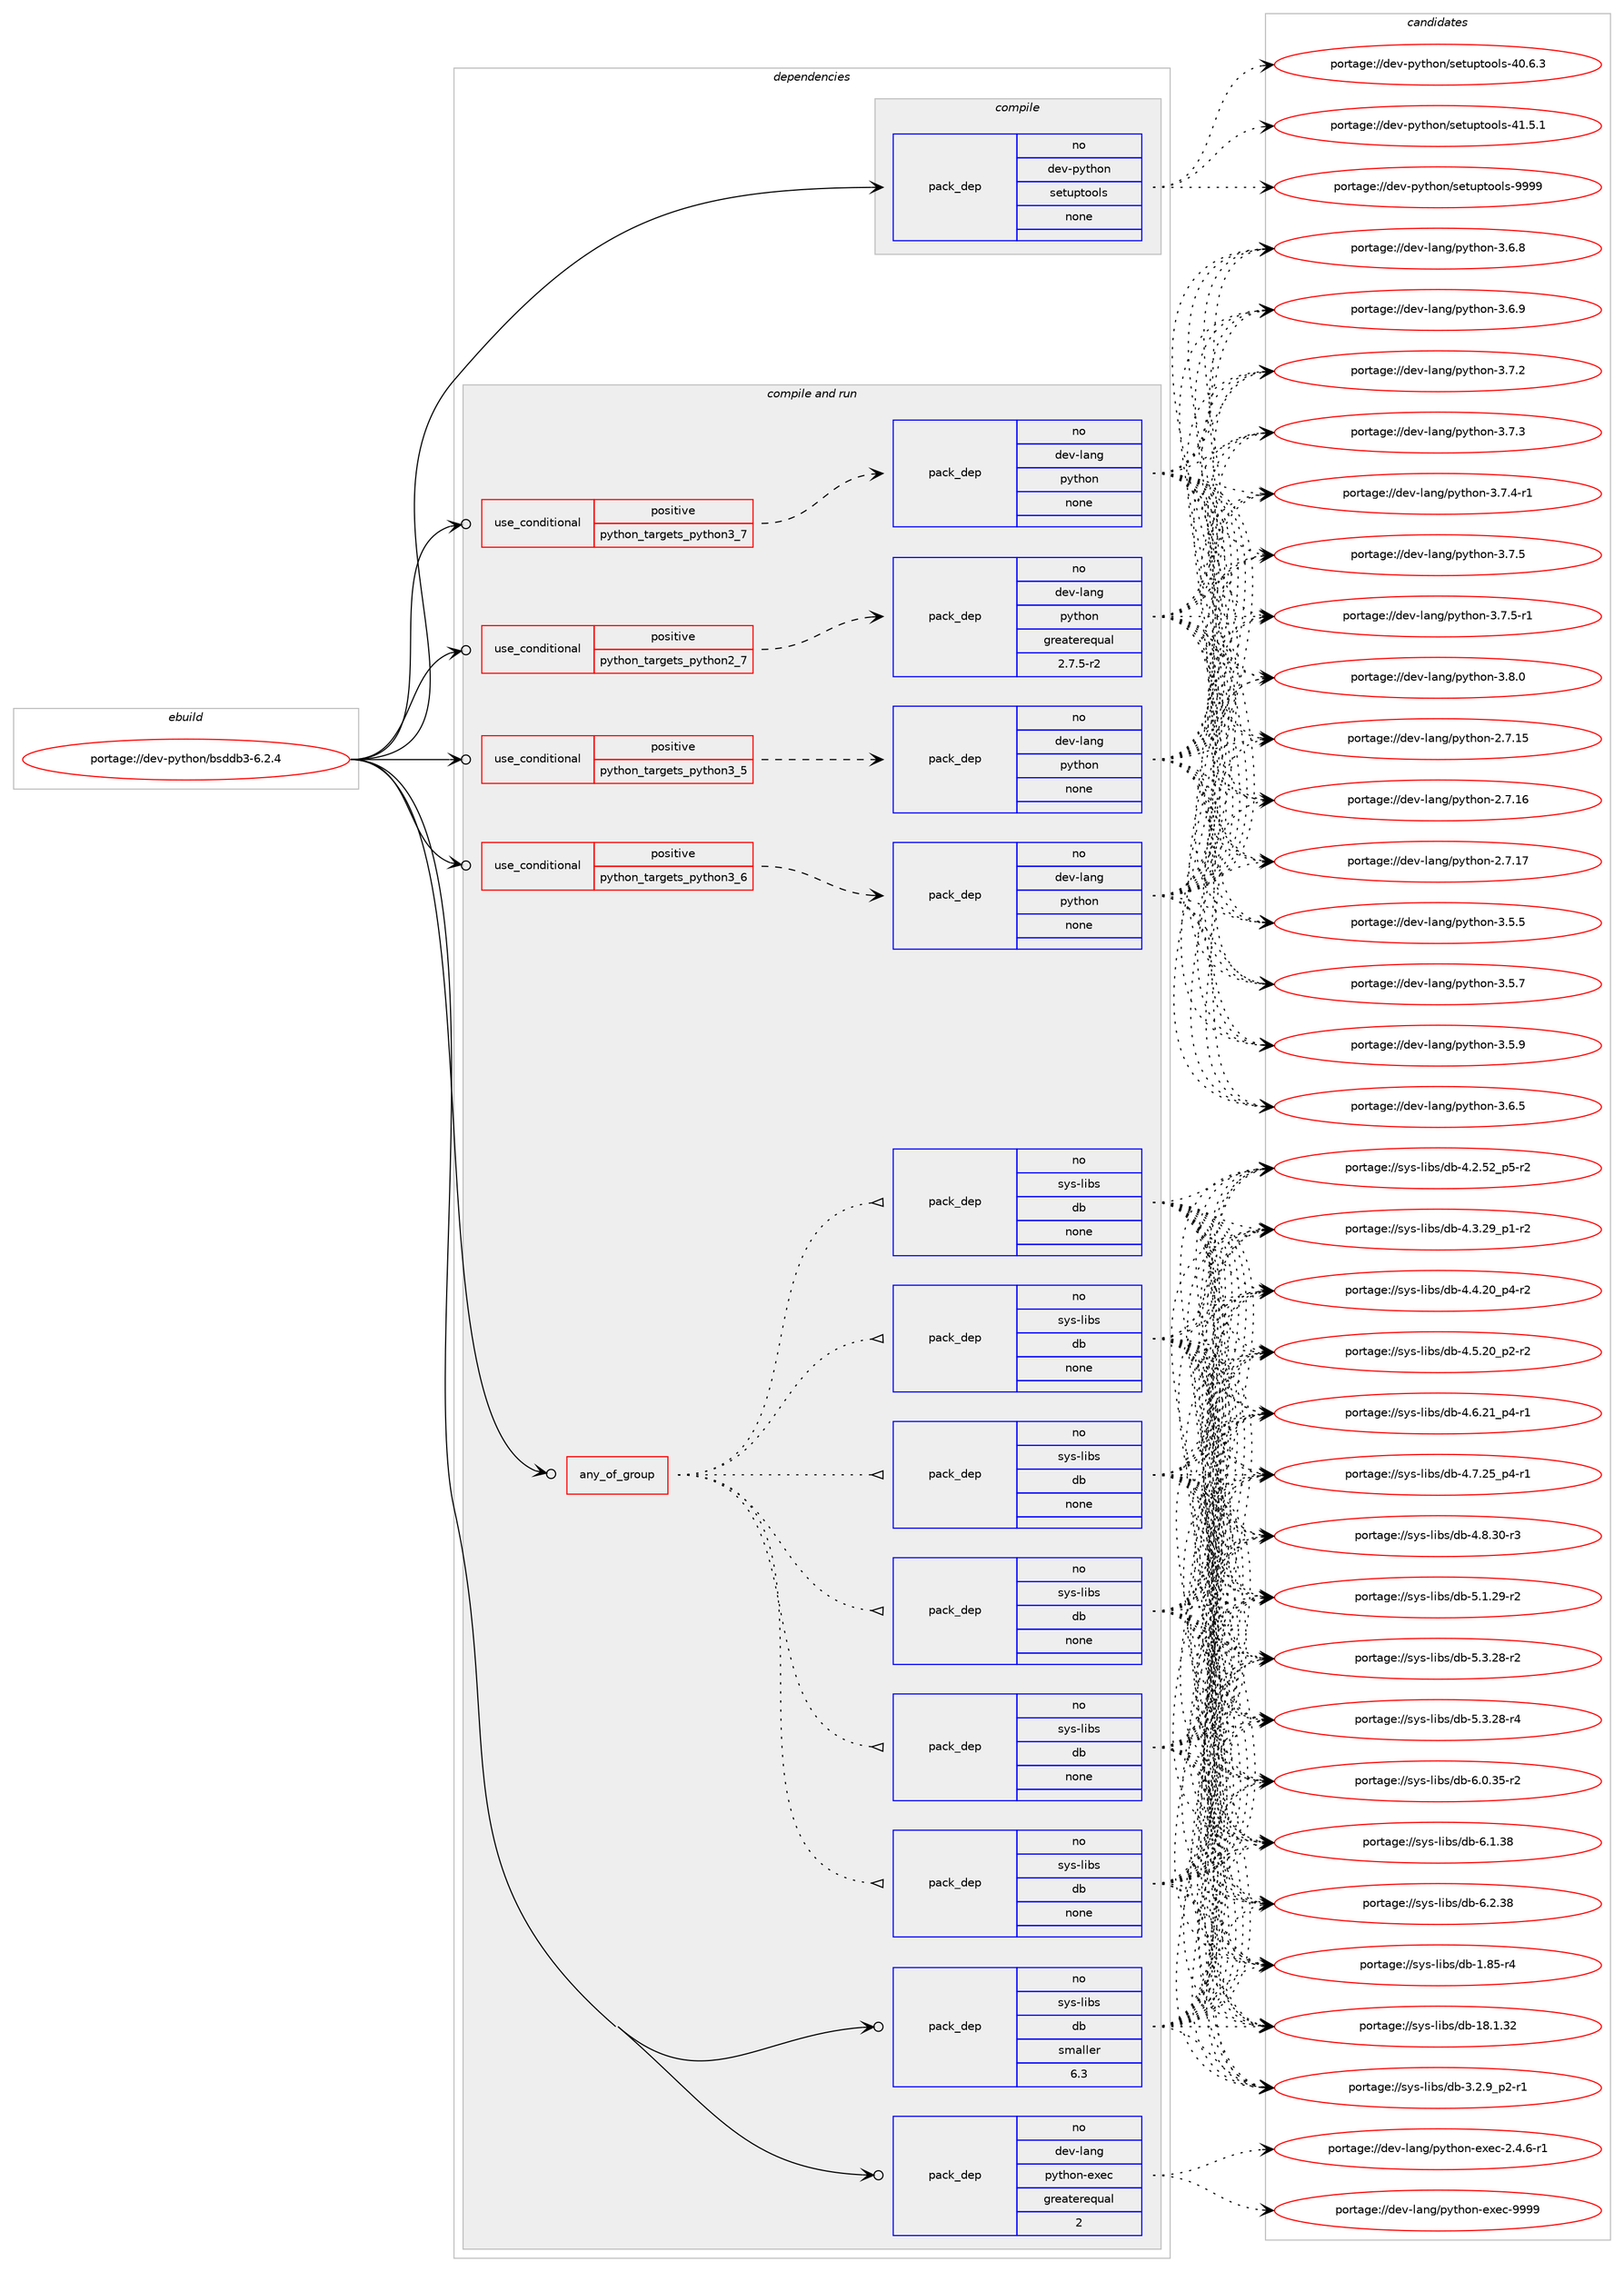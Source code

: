 digraph prolog {

# *************
# Graph options
# *************

newrank=true;
concentrate=true;
compound=true;
graph [rankdir=LR,fontname=Helvetica,fontsize=10,ranksep=1.5];#, ranksep=2.5, nodesep=0.2];
edge  [arrowhead=vee];
node  [fontname=Helvetica,fontsize=10];

# **********
# The ebuild
# **********

subgraph cluster_leftcol {
color=gray;
rank=same;
label=<<i>ebuild</i>>;
id [label="portage://dev-python/bsddb3-6.2.4", color=red, width=4, href="../dev-python/bsddb3-6.2.4.svg"];
}

# ****************
# The dependencies
# ****************

subgraph cluster_midcol {
color=gray;
label=<<i>dependencies</i>>;
subgraph cluster_compile {
fillcolor="#eeeeee";
style=filled;
label=<<i>compile</i>>;
subgraph pack103036 {
dependency132836 [label=<<TABLE BORDER="0" CELLBORDER="1" CELLSPACING="0" CELLPADDING="4" WIDTH="220"><TR><TD ROWSPAN="6" CELLPADDING="30">pack_dep</TD></TR><TR><TD WIDTH="110">no</TD></TR><TR><TD>dev-python</TD></TR><TR><TD>setuptools</TD></TR><TR><TD>none</TD></TR><TR><TD></TD></TR></TABLE>>, shape=none, color=blue];
}
id:e -> dependency132836:w [weight=20,style="solid",arrowhead="vee"];
}
subgraph cluster_compileandrun {
fillcolor="#eeeeee";
style=filled;
label=<<i>compile and run</i>>;
subgraph any3242 {
dependency132837 [label=<<TABLE BORDER="0" CELLBORDER="1" CELLSPACING="0" CELLPADDING="4"><TR><TD CELLPADDING="10">any_of_group</TD></TR></TABLE>>, shape=none, color=red];subgraph pack103037 {
dependency132838 [label=<<TABLE BORDER="0" CELLBORDER="1" CELLSPACING="0" CELLPADDING="4" WIDTH="220"><TR><TD ROWSPAN="6" CELLPADDING="30">pack_dep</TD></TR><TR><TD WIDTH="110">no</TD></TR><TR><TD>sys-libs</TD></TR><TR><TD>db</TD></TR><TR><TD>none</TD></TR><TR><TD></TD></TR></TABLE>>, shape=none, color=blue];
}
dependency132837:e -> dependency132838:w [weight=20,style="dotted",arrowhead="oinv"];
subgraph pack103038 {
dependency132839 [label=<<TABLE BORDER="0" CELLBORDER="1" CELLSPACING="0" CELLPADDING="4" WIDTH="220"><TR><TD ROWSPAN="6" CELLPADDING="30">pack_dep</TD></TR><TR><TD WIDTH="110">no</TD></TR><TR><TD>sys-libs</TD></TR><TR><TD>db</TD></TR><TR><TD>none</TD></TR><TR><TD></TD></TR></TABLE>>, shape=none, color=blue];
}
dependency132837:e -> dependency132839:w [weight=20,style="dotted",arrowhead="oinv"];
subgraph pack103039 {
dependency132840 [label=<<TABLE BORDER="0" CELLBORDER="1" CELLSPACING="0" CELLPADDING="4" WIDTH="220"><TR><TD ROWSPAN="6" CELLPADDING="30">pack_dep</TD></TR><TR><TD WIDTH="110">no</TD></TR><TR><TD>sys-libs</TD></TR><TR><TD>db</TD></TR><TR><TD>none</TD></TR><TR><TD></TD></TR></TABLE>>, shape=none, color=blue];
}
dependency132837:e -> dependency132840:w [weight=20,style="dotted",arrowhead="oinv"];
subgraph pack103040 {
dependency132841 [label=<<TABLE BORDER="0" CELLBORDER="1" CELLSPACING="0" CELLPADDING="4" WIDTH="220"><TR><TD ROWSPAN="6" CELLPADDING="30">pack_dep</TD></TR><TR><TD WIDTH="110">no</TD></TR><TR><TD>sys-libs</TD></TR><TR><TD>db</TD></TR><TR><TD>none</TD></TR><TR><TD></TD></TR></TABLE>>, shape=none, color=blue];
}
dependency132837:e -> dependency132841:w [weight=20,style="dotted",arrowhead="oinv"];
subgraph pack103041 {
dependency132842 [label=<<TABLE BORDER="0" CELLBORDER="1" CELLSPACING="0" CELLPADDING="4" WIDTH="220"><TR><TD ROWSPAN="6" CELLPADDING="30">pack_dep</TD></TR><TR><TD WIDTH="110">no</TD></TR><TR><TD>sys-libs</TD></TR><TR><TD>db</TD></TR><TR><TD>none</TD></TR><TR><TD></TD></TR></TABLE>>, shape=none, color=blue];
}
dependency132837:e -> dependency132842:w [weight=20,style="dotted",arrowhead="oinv"];
subgraph pack103042 {
dependency132843 [label=<<TABLE BORDER="0" CELLBORDER="1" CELLSPACING="0" CELLPADDING="4" WIDTH="220"><TR><TD ROWSPAN="6" CELLPADDING="30">pack_dep</TD></TR><TR><TD WIDTH="110">no</TD></TR><TR><TD>sys-libs</TD></TR><TR><TD>db</TD></TR><TR><TD>none</TD></TR><TR><TD></TD></TR></TABLE>>, shape=none, color=blue];
}
dependency132837:e -> dependency132843:w [weight=20,style="dotted",arrowhead="oinv"];
}
id:e -> dependency132837:w [weight=20,style="solid",arrowhead="odotvee"];
subgraph cond26493 {
dependency132844 [label=<<TABLE BORDER="0" CELLBORDER="1" CELLSPACING="0" CELLPADDING="4"><TR><TD ROWSPAN="3" CELLPADDING="10">use_conditional</TD></TR><TR><TD>positive</TD></TR><TR><TD>python_targets_python2_7</TD></TR></TABLE>>, shape=none, color=red];
subgraph pack103043 {
dependency132845 [label=<<TABLE BORDER="0" CELLBORDER="1" CELLSPACING="0" CELLPADDING="4" WIDTH="220"><TR><TD ROWSPAN="6" CELLPADDING="30">pack_dep</TD></TR><TR><TD WIDTH="110">no</TD></TR><TR><TD>dev-lang</TD></TR><TR><TD>python</TD></TR><TR><TD>greaterequal</TD></TR><TR><TD>2.7.5-r2</TD></TR></TABLE>>, shape=none, color=blue];
}
dependency132844:e -> dependency132845:w [weight=20,style="dashed",arrowhead="vee"];
}
id:e -> dependency132844:w [weight=20,style="solid",arrowhead="odotvee"];
subgraph cond26494 {
dependency132846 [label=<<TABLE BORDER="0" CELLBORDER="1" CELLSPACING="0" CELLPADDING="4"><TR><TD ROWSPAN="3" CELLPADDING="10">use_conditional</TD></TR><TR><TD>positive</TD></TR><TR><TD>python_targets_python3_5</TD></TR></TABLE>>, shape=none, color=red];
subgraph pack103044 {
dependency132847 [label=<<TABLE BORDER="0" CELLBORDER="1" CELLSPACING="0" CELLPADDING="4" WIDTH="220"><TR><TD ROWSPAN="6" CELLPADDING="30">pack_dep</TD></TR><TR><TD WIDTH="110">no</TD></TR><TR><TD>dev-lang</TD></TR><TR><TD>python</TD></TR><TR><TD>none</TD></TR><TR><TD></TD></TR></TABLE>>, shape=none, color=blue];
}
dependency132846:e -> dependency132847:w [weight=20,style="dashed",arrowhead="vee"];
}
id:e -> dependency132846:w [weight=20,style="solid",arrowhead="odotvee"];
subgraph cond26495 {
dependency132848 [label=<<TABLE BORDER="0" CELLBORDER="1" CELLSPACING="0" CELLPADDING="4"><TR><TD ROWSPAN="3" CELLPADDING="10">use_conditional</TD></TR><TR><TD>positive</TD></TR><TR><TD>python_targets_python3_6</TD></TR></TABLE>>, shape=none, color=red];
subgraph pack103045 {
dependency132849 [label=<<TABLE BORDER="0" CELLBORDER="1" CELLSPACING="0" CELLPADDING="4" WIDTH="220"><TR><TD ROWSPAN="6" CELLPADDING="30">pack_dep</TD></TR><TR><TD WIDTH="110">no</TD></TR><TR><TD>dev-lang</TD></TR><TR><TD>python</TD></TR><TR><TD>none</TD></TR><TR><TD></TD></TR></TABLE>>, shape=none, color=blue];
}
dependency132848:e -> dependency132849:w [weight=20,style="dashed",arrowhead="vee"];
}
id:e -> dependency132848:w [weight=20,style="solid",arrowhead="odotvee"];
subgraph cond26496 {
dependency132850 [label=<<TABLE BORDER="0" CELLBORDER="1" CELLSPACING="0" CELLPADDING="4"><TR><TD ROWSPAN="3" CELLPADDING="10">use_conditional</TD></TR><TR><TD>positive</TD></TR><TR><TD>python_targets_python3_7</TD></TR></TABLE>>, shape=none, color=red];
subgraph pack103046 {
dependency132851 [label=<<TABLE BORDER="0" CELLBORDER="1" CELLSPACING="0" CELLPADDING="4" WIDTH="220"><TR><TD ROWSPAN="6" CELLPADDING="30">pack_dep</TD></TR><TR><TD WIDTH="110">no</TD></TR><TR><TD>dev-lang</TD></TR><TR><TD>python</TD></TR><TR><TD>none</TD></TR><TR><TD></TD></TR></TABLE>>, shape=none, color=blue];
}
dependency132850:e -> dependency132851:w [weight=20,style="dashed",arrowhead="vee"];
}
id:e -> dependency132850:w [weight=20,style="solid",arrowhead="odotvee"];
subgraph pack103047 {
dependency132852 [label=<<TABLE BORDER="0" CELLBORDER="1" CELLSPACING="0" CELLPADDING="4" WIDTH="220"><TR><TD ROWSPAN="6" CELLPADDING="30">pack_dep</TD></TR><TR><TD WIDTH="110">no</TD></TR><TR><TD>dev-lang</TD></TR><TR><TD>python-exec</TD></TR><TR><TD>greaterequal</TD></TR><TR><TD>2</TD></TR></TABLE>>, shape=none, color=blue];
}
id:e -> dependency132852:w [weight=20,style="solid",arrowhead="odotvee"];
subgraph pack103048 {
dependency132853 [label=<<TABLE BORDER="0" CELLBORDER="1" CELLSPACING="0" CELLPADDING="4" WIDTH="220"><TR><TD ROWSPAN="6" CELLPADDING="30">pack_dep</TD></TR><TR><TD WIDTH="110">no</TD></TR><TR><TD>sys-libs</TD></TR><TR><TD>db</TD></TR><TR><TD>smaller</TD></TR><TR><TD>6.3</TD></TR></TABLE>>, shape=none, color=blue];
}
id:e -> dependency132853:w [weight=20,style="solid",arrowhead="odotvee"];
}
subgraph cluster_run {
fillcolor="#eeeeee";
style=filled;
label=<<i>run</i>>;
}
}

# **************
# The candidates
# **************

subgraph cluster_choices {
rank=same;
color=gray;
label=<<i>candidates</i>>;

subgraph choice103036 {
color=black;
nodesep=1;
choiceportage100101118451121211161041111104711510111611711211611111110811545524846544651 [label="portage://dev-python/setuptools-40.6.3", color=red, width=4,href="../dev-python/setuptools-40.6.3.svg"];
choiceportage100101118451121211161041111104711510111611711211611111110811545524946534649 [label="portage://dev-python/setuptools-41.5.1", color=red, width=4,href="../dev-python/setuptools-41.5.1.svg"];
choiceportage10010111845112121116104111110471151011161171121161111111081154557575757 [label="portage://dev-python/setuptools-9999", color=red, width=4,href="../dev-python/setuptools-9999.svg"];
dependency132836:e -> choiceportage100101118451121211161041111104711510111611711211611111110811545524846544651:w [style=dotted,weight="100"];
dependency132836:e -> choiceportage100101118451121211161041111104711510111611711211611111110811545524946534649:w [style=dotted,weight="100"];
dependency132836:e -> choiceportage10010111845112121116104111110471151011161171121161111111081154557575757:w [style=dotted,weight="100"];
}
subgraph choice103037 {
color=black;
nodesep=1;
choiceportage1151211154510810598115471009845494656534511452 [label="portage://sys-libs/db-1.85-r4", color=red, width=4,href="../sys-libs/db-1.85-r4.svg"];
choiceportage115121115451081059811547100984549564649465150 [label="portage://sys-libs/db-18.1.32", color=red, width=4,href="../sys-libs/db-18.1.32.svg"];
choiceportage1151211154510810598115471009845514650465795112504511449 [label="portage://sys-libs/db-3.2.9_p2-r1", color=red, width=4,href="../sys-libs/db-3.2.9_p2-r1.svg"];
choiceportage115121115451081059811547100984552465046535095112534511450 [label="portage://sys-libs/db-4.2.52_p5-r2", color=red, width=4,href="../sys-libs/db-4.2.52_p5-r2.svg"];
choiceportage115121115451081059811547100984552465146505795112494511450 [label="portage://sys-libs/db-4.3.29_p1-r2", color=red, width=4,href="../sys-libs/db-4.3.29_p1-r2.svg"];
choiceportage115121115451081059811547100984552465246504895112524511450 [label="portage://sys-libs/db-4.4.20_p4-r2", color=red, width=4,href="../sys-libs/db-4.4.20_p4-r2.svg"];
choiceportage115121115451081059811547100984552465346504895112504511450 [label="portage://sys-libs/db-4.5.20_p2-r2", color=red, width=4,href="../sys-libs/db-4.5.20_p2-r2.svg"];
choiceportage115121115451081059811547100984552465446504995112524511449 [label="portage://sys-libs/db-4.6.21_p4-r1", color=red, width=4,href="../sys-libs/db-4.6.21_p4-r1.svg"];
choiceportage115121115451081059811547100984552465546505395112524511449 [label="portage://sys-libs/db-4.7.25_p4-r1", color=red, width=4,href="../sys-libs/db-4.7.25_p4-r1.svg"];
choiceportage11512111545108105981154710098455246564651484511451 [label="portage://sys-libs/db-4.8.30-r3", color=red, width=4,href="../sys-libs/db-4.8.30-r3.svg"];
choiceportage11512111545108105981154710098455346494650574511450 [label="portage://sys-libs/db-5.1.29-r2", color=red, width=4,href="../sys-libs/db-5.1.29-r2.svg"];
choiceportage11512111545108105981154710098455346514650564511450 [label="portage://sys-libs/db-5.3.28-r2", color=red, width=4,href="../sys-libs/db-5.3.28-r2.svg"];
choiceportage11512111545108105981154710098455346514650564511452 [label="portage://sys-libs/db-5.3.28-r4", color=red, width=4,href="../sys-libs/db-5.3.28-r4.svg"];
choiceportage11512111545108105981154710098455446484651534511450 [label="portage://sys-libs/db-6.0.35-r2", color=red, width=4,href="../sys-libs/db-6.0.35-r2.svg"];
choiceportage1151211154510810598115471009845544649465156 [label="portage://sys-libs/db-6.1.38", color=red, width=4,href="../sys-libs/db-6.1.38.svg"];
choiceportage1151211154510810598115471009845544650465156 [label="portage://sys-libs/db-6.2.38", color=red, width=4,href="../sys-libs/db-6.2.38.svg"];
dependency132838:e -> choiceportage1151211154510810598115471009845494656534511452:w [style=dotted,weight="100"];
dependency132838:e -> choiceportage115121115451081059811547100984549564649465150:w [style=dotted,weight="100"];
dependency132838:e -> choiceportage1151211154510810598115471009845514650465795112504511449:w [style=dotted,weight="100"];
dependency132838:e -> choiceportage115121115451081059811547100984552465046535095112534511450:w [style=dotted,weight="100"];
dependency132838:e -> choiceportage115121115451081059811547100984552465146505795112494511450:w [style=dotted,weight="100"];
dependency132838:e -> choiceportage115121115451081059811547100984552465246504895112524511450:w [style=dotted,weight="100"];
dependency132838:e -> choiceportage115121115451081059811547100984552465346504895112504511450:w [style=dotted,weight="100"];
dependency132838:e -> choiceportage115121115451081059811547100984552465446504995112524511449:w [style=dotted,weight="100"];
dependency132838:e -> choiceportage115121115451081059811547100984552465546505395112524511449:w [style=dotted,weight="100"];
dependency132838:e -> choiceportage11512111545108105981154710098455246564651484511451:w [style=dotted,weight="100"];
dependency132838:e -> choiceportage11512111545108105981154710098455346494650574511450:w [style=dotted,weight="100"];
dependency132838:e -> choiceportage11512111545108105981154710098455346514650564511450:w [style=dotted,weight="100"];
dependency132838:e -> choiceportage11512111545108105981154710098455346514650564511452:w [style=dotted,weight="100"];
dependency132838:e -> choiceportage11512111545108105981154710098455446484651534511450:w [style=dotted,weight="100"];
dependency132838:e -> choiceportage1151211154510810598115471009845544649465156:w [style=dotted,weight="100"];
dependency132838:e -> choiceportage1151211154510810598115471009845544650465156:w [style=dotted,weight="100"];
}
subgraph choice103038 {
color=black;
nodesep=1;
choiceportage1151211154510810598115471009845494656534511452 [label="portage://sys-libs/db-1.85-r4", color=red, width=4,href="../sys-libs/db-1.85-r4.svg"];
choiceportage115121115451081059811547100984549564649465150 [label="portage://sys-libs/db-18.1.32", color=red, width=4,href="../sys-libs/db-18.1.32.svg"];
choiceportage1151211154510810598115471009845514650465795112504511449 [label="portage://sys-libs/db-3.2.9_p2-r1", color=red, width=4,href="../sys-libs/db-3.2.9_p2-r1.svg"];
choiceportage115121115451081059811547100984552465046535095112534511450 [label="portage://sys-libs/db-4.2.52_p5-r2", color=red, width=4,href="../sys-libs/db-4.2.52_p5-r2.svg"];
choiceportage115121115451081059811547100984552465146505795112494511450 [label="portage://sys-libs/db-4.3.29_p1-r2", color=red, width=4,href="../sys-libs/db-4.3.29_p1-r2.svg"];
choiceportage115121115451081059811547100984552465246504895112524511450 [label="portage://sys-libs/db-4.4.20_p4-r2", color=red, width=4,href="../sys-libs/db-4.4.20_p4-r2.svg"];
choiceportage115121115451081059811547100984552465346504895112504511450 [label="portage://sys-libs/db-4.5.20_p2-r2", color=red, width=4,href="../sys-libs/db-4.5.20_p2-r2.svg"];
choiceportage115121115451081059811547100984552465446504995112524511449 [label="portage://sys-libs/db-4.6.21_p4-r1", color=red, width=4,href="../sys-libs/db-4.6.21_p4-r1.svg"];
choiceportage115121115451081059811547100984552465546505395112524511449 [label="portage://sys-libs/db-4.7.25_p4-r1", color=red, width=4,href="../sys-libs/db-4.7.25_p4-r1.svg"];
choiceportage11512111545108105981154710098455246564651484511451 [label="portage://sys-libs/db-4.8.30-r3", color=red, width=4,href="../sys-libs/db-4.8.30-r3.svg"];
choiceportage11512111545108105981154710098455346494650574511450 [label="portage://sys-libs/db-5.1.29-r2", color=red, width=4,href="../sys-libs/db-5.1.29-r2.svg"];
choiceportage11512111545108105981154710098455346514650564511450 [label="portage://sys-libs/db-5.3.28-r2", color=red, width=4,href="../sys-libs/db-5.3.28-r2.svg"];
choiceportage11512111545108105981154710098455346514650564511452 [label="portage://sys-libs/db-5.3.28-r4", color=red, width=4,href="../sys-libs/db-5.3.28-r4.svg"];
choiceportage11512111545108105981154710098455446484651534511450 [label="portage://sys-libs/db-6.0.35-r2", color=red, width=4,href="../sys-libs/db-6.0.35-r2.svg"];
choiceportage1151211154510810598115471009845544649465156 [label="portage://sys-libs/db-6.1.38", color=red, width=4,href="../sys-libs/db-6.1.38.svg"];
choiceportage1151211154510810598115471009845544650465156 [label="portage://sys-libs/db-6.2.38", color=red, width=4,href="../sys-libs/db-6.2.38.svg"];
dependency132839:e -> choiceportage1151211154510810598115471009845494656534511452:w [style=dotted,weight="100"];
dependency132839:e -> choiceportage115121115451081059811547100984549564649465150:w [style=dotted,weight="100"];
dependency132839:e -> choiceportage1151211154510810598115471009845514650465795112504511449:w [style=dotted,weight="100"];
dependency132839:e -> choiceportage115121115451081059811547100984552465046535095112534511450:w [style=dotted,weight="100"];
dependency132839:e -> choiceportage115121115451081059811547100984552465146505795112494511450:w [style=dotted,weight="100"];
dependency132839:e -> choiceportage115121115451081059811547100984552465246504895112524511450:w [style=dotted,weight="100"];
dependency132839:e -> choiceportage115121115451081059811547100984552465346504895112504511450:w [style=dotted,weight="100"];
dependency132839:e -> choiceportage115121115451081059811547100984552465446504995112524511449:w [style=dotted,weight="100"];
dependency132839:e -> choiceportage115121115451081059811547100984552465546505395112524511449:w [style=dotted,weight="100"];
dependency132839:e -> choiceportage11512111545108105981154710098455246564651484511451:w [style=dotted,weight="100"];
dependency132839:e -> choiceportage11512111545108105981154710098455346494650574511450:w [style=dotted,weight="100"];
dependency132839:e -> choiceportage11512111545108105981154710098455346514650564511450:w [style=dotted,weight="100"];
dependency132839:e -> choiceportage11512111545108105981154710098455346514650564511452:w [style=dotted,weight="100"];
dependency132839:e -> choiceportage11512111545108105981154710098455446484651534511450:w [style=dotted,weight="100"];
dependency132839:e -> choiceportage1151211154510810598115471009845544649465156:w [style=dotted,weight="100"];
dependency132839:e -> choiceportage1151211154510810598115471009845544650465156:w [style=dotted,weight="100"];
}
subgraph choice103039 {
color=black;
nodesep=1;
choiceportage1151211154510810598115471009845494656534511452 [label="portage://sys-libs/db-1.85-r4", color=red, width=4,href="../sys-libs/db-1.85-r4.svg"];
choiceportage115121115451081059811547100984549564649465150 [label="portage://sys-libs/db-18.1.32", color=red, width=4,href="../sys-libs/db-18.1.32.svg"];
choiceportage1151211154510810598115471009845514650465795112504511449 [label="portage://sys-libs/db-3.2.9_p2-r1", color=red, width=4,href="../sys-libs/db-3.2.9_p2-r1.svg"];
choiceportage115121115451081059811547100984552465046535095112534511450 [label="portage://sys-libs/db-4.2.52_p5-r2", color=red, width=4,href="../sys-libs/db-4.2.52_p5-r2.svg"];
choiceportage115121115451081059811547100984552465146505795112494511450 [label="portage://sys-libs/db-4.3.29_p1-r2", color=red, width=4,href="../sys-libs/db-4.3.29_p1-r2.svg"];
choiceportage115121115451081059811547100984552465246504895112524511450 [label="portage://sys-libs/db-4.4.20_p4-r2", color=red, width=4,href="../sys-libs/db-4.4.20_p4-r2.svg"];
choiceportage115121115451081059811547100984552465346504895112504511450 [label="portage://sys-libs/db-4.5.20_p2-r2", color=red, width=4,href="../sys-libs/db-4.5.20_p2-r2.svg"];
choiceportage115121115451081059811547100984552465446504995112524511449 [label="portage://sys-libs/db-4.6.21_p4-r1", color=red, width=4,href="../sys-libs/db-4.6.21_p4-r1.svg"];
choiceportage115121115451081059811547100984552465546505395112524511449 [label="portage://sys-libs/db-4.7.25_p4-r1", color=red, width=4,href="../sys-libs/db-4.7.25_p4-r1.svg"];
choiceportage11512111545108105981154710098455246564651484511451 [label="portage://sys-libs/db-4.8.30-r3", color=red, width=4,href="../sys-libs/db-4.8.30-r3.svg"];
choiceportage11512111545108105981154710098455346494650574511450 [label="portage://sys-libs/db-5.1.29-r2", color=red, width=4,href="../sys-libs/db-5.1.29-r2.svg"];
choiceportage11512111545108105981154710098455346514650564511450 [label="portage://sys-libs/db-5.3.28-r2", color=red, width=4,href="../sys-libs/db-5.3.28-r2.svg"];
choiceportage11512111545108105981154710098455346514650564511452 [label="portage://sys-libs/db-5.3.28-r4", color=red, width=4,href="../sys-libs/db-5.3.28-r4.svg"];
choiceportage11512111545108105981154710098455446484651534511450 [label="portage://sys-libs/db-6.0.35-r2", color=red, width=4,href="../sys-libs/db-6.0.35-r2.svg"];
choiceportage1151211154510810598115471009845544649465156 [label="portage://sys-libs/db-6.1.38", color=red, width=4,href="../sys-libs/db-6.1.38.svg"];
choiceportage1151211154510810598115471009845544650465156 [label="portage://sys-libs/db-6.2.38", color=red, width=4,href="../sys-libs/db-6.2.38.svg"];
dependency132840:e -> choiceportage1151211154510810598115471009845494656534511452:w [style=dotted,weight="100"];
dependency132840:e -> choiceportage115121115451081059811547100984549564649465150:w [style=dotted,weight="100"];
dependency132840:e -> choiceportage1151211154510810598115471009845514650465795112504511449:w [style=dotted,weight="100"];
dependency132840:e -> choiceportage115121115451081059811547100984552465046535095112534511450:w [style=dotted,weight="100"];
dependency132840:e -> choiceportage115121115451081059811547100984552465146505795112494511450:w [style=dotted,weight="100"];
dependency132840:e -> choiceportage115121115451081059811547100984552465246504895112524511450:w [style=dotted,weight="100"];
dependency132840:e -> choiceportage115121115451081059811547100984552465346504895112504511450:w [style=dotted,weight="100"];
dependency132840:e -> choiceportage115121115451081059811547100984552465446504995112524511449:w [style=dotted,weight="100"];
dependency132840:e -> choiceportage115121115451081059811547100984552465546505395112524511449:w [style=dotted,weight="100"];
dependency132840:e -> choiceportage11512111545108105981154710098455246564651484511451:w [style=dotted,weight="100"];
dependency132840:e -> choiceportage11512111545108105981154710098455346494650574511450:w [style=dotted,weight="100"];
dependency132840:e -> choiceportage11512111545108105981154710098455346514650564511450:w [style=dotted,weight="100"];
dependency132840:e -> choiceportage11512111545108105981154710098455346514650564511452:w [style=dotted,weight="100"];
dependency132840:e -> choiceportage11512111545108105981154710098455446484651534511450:w [style=dotted,weight="100"];
dependency132840:e -> choiceportage1151211154510810598115471009845544649465156:w [style=dotted,weight="100"];
dependency132840:e -> choiceportage1151211154510810598115471009845544650465156:w [style=dotted,weight="100"];
}
subgraph choice103040 {
color=black;
nodesep=1;
choiceportage1151211154510810598115471009845494656534511452 [label="portage://sys-libs/db-1.85-r4", color=red, width=4,href="../sys-libs/db-1.85-r4.svg"];
choiceportage115121115451081059811547100984549564649465150 [label="portage://sys-libs/db-18.1.32", color=red, width=4,href="../sys-libs/db-18.1.32.svg"];
choiceportage1151211154510810598115471009845514650465795112504511449 [label="portage://sys-libs/db-3.2.9_p2-r1", color=red, width=4,href="../sys-libs/db-3.2.9_p2-r1.svg"];
choiceportage115121115451081059811547100984552465046535095112534511450 [label="portage://sys-libs/db-4.2.52_p5-r2", color=red, width=4,href="../sys-libs/db-4.2.52_p5-r2.svg"];
choiceportage115121115451081059811547100984552465146505795112494511450 [label="portage://sys-libs/db-4.3.29_p1-r2", color=red, width=4,href="../sys-libs/db-4.3.29_p1-r2.svg"];
choiceportage115121115451081059811547100984552465246504895112524511450 [label="portage://sys-libs/db-4.4.20_p4-r2", color=red, width=4,href="../sys-libs/db-4.4.20_p4-r2.svg"];
choiceportage115121115451081059811547100984552465346504895112504511450 [label="portage://sys-libs/db-4.5.20_p2-r2", color=red, width=4,href="../sys-libs/db-4.5.20_p2-r2.svg"];
choiceportage115121115451081059811547100984552465446504995112524511449 [label="portage://sys-libs/db-4.6.21_p4-r1", color=red, width=4,href="../sys-libs/db-4.6.21_p4-r1.svg"];
choiceportage115121115451081059811547100984552465546505395112524511449 [label="portage://sys-libs/db-4.7.25_p4-r1", color=red, width=4,href="../sys-libs/db-4.7.25_p4-r1.svg"];
choiceportage11512111545108105981154710098455246564651484511451 [label="portage://sys-libs/db-4.8.30-r3", color=red, width=4,href="../sys-libs/db-4.8.30-r3.svg"];
choiceportage11512111545108105981154710098455346494650574511450 [label="portage://sys-libs/db-5.1.29-r2", color=red, width=4,href="../sys-libs/db-5.1.29-r2.svg"];
choiceportage11512111545108105981154710098455346514650564511450 [label="portage://sys-libs/db-5.3.28-r2", color=red, width=4,href="../sys-libs/db-5.3.28-r2.svg"];
choiceportage11512111545108105981154710098455346514650564511452 [label="portage://sys-libs/db-5.3.28-r4", color=red, width=4,href="../sys-libs/db-5.3.28-r4.svg"];
choiceportage11512111545108105981154710098455446484651534511450 [label="portage://sys-libs/db-6.0.35-r2", color=red, width=4,href="../sys-libs/db-6.0.35-r2.svg"];
choiceportage1151211154510810598115471009845544649465156 [label="portage://sys-libs/db-6.1.38", color=red, width=4,href="../sys-libs/db-6.1.38.svg"];
choiceportage1151211154510810598115471009845544650465156 [label="portage://sys-libs/db-6.2.38", color=red, width=4,href="../sys-libs/db-6.2.38.svg"];
dependency132841:e -> choiceportage1151211154510810598115471009845494656534511452:w [style=dotted,weight="100"];
dependency132841:e -> choiceportage115121115451081059811547100984549564649465150:w [style=dotted,weight="100"];
dependency132841:e -> choiceportage1151211154510810598115471009845514650465795112504511449:w [style=dotted,weight="100"];
dependency132841:e -> choiceportage115121115451081059811547100984552465046535095112534511450:w [style=dotted,weight="100"];
dependency132841:e -> choiceportage115121115451081059811547100984552465146505795112494511450:w [style=dotted,weight="100"];
dependency132841:e -> choiceportage115121115451081059811547100984552465246504895112524511450:w [style=dotted,weight="100"];
dependency132841:e -> choiceportage115121115451081059811547100984552465346504895112504511450:w [style=dotted,weight="100"];
dependency132841:e -> choiceportage115121115451081059811547100984552465446504995112524511449:w [style=dotted,weight="100"];
dependency132841:e -> choiceportage115121115451081059811547100984552465546505395112524511449:w [style=dotted,weight="100"];
dependency132841:e -> choiceportage11512111545108105981154710098455246564651484511451:w [style=dotted,weight="100"];
dependency132841:e -> choiceportage11512111545108105981154710098455346494650574511450:w [style=dotted,weight="100"];
dependency132841:e -> choiceportage11512111545108105981154710098455346514650564511450:w [style=dotted,weight="100"];
dependency132841:e -> choiceportage11512111545108105981154710098455346514650564511452:w [style=dotted,weight="100"];
dependency132841:e -> choiceportage11512111545108105981154710098455446484651534511450:w [style=dotted,weight="100"];
dependency132841:e -> choiceportage1151211154510810598115471009845544649465156:w [style=dotted,weight="100"];
dependency132841:e -> choiceportage1151211154510810598115471009845544650465156:w [style=dotted,weight="100"];
}
subgraph choice103041 {
color=black;
nodesep=1;
choiceportage1151211154510810598115471009845494656534511452 [label="portage://sys-libs/db-1.85-r4", color=red, width=4,href="../sys-libs/db-1.85-r4.svg"];
choiceportage115121115451081059811547100984549564649465150 [label="portage://sys-libs/db-18.1.32", color=red, width=4,href="../sys-libs/db-18.1.32.svg"];
choiceportage1151211154510810598115471009845514650465795112504511449 [label="portage://sys-libs/db-3.2.9_p2-r1", color=red, width=4,href="../sys-libs/db-3.2.9_p2-r1.svg"];
choiceportage115121115451081059811547100984552465046535095112534511450 [label="portage://sys-libs/db-4.2.52_p5-r2", color=red, width=4,href="../sys-libs/db-4.2.52_p5-r2.svg"];
choiceportage115121115451081059811547100984552465146505795112494511450 [label="portage://sys-libs/db-4.3.29_p1-r2", color=red, width=4,href="../sys-libs/db-4.3.29_p1-r2.svg"];
choiceportage115121115451081059811547100984552465246504895112524511450 [label="portage://sys-libs/db-4.4.20_p4-r2", color=red, width=4,href="../sys-libs/db-4.4.20_p4-r2.svg"];
choiceportage115121115451081059811547100984552465346504895112504511450 [label="portage://sys-libs/db-4.5.20_p2-r2", color=red, width=4,href="../sys-libs/db-4.5.20_p2-r2.svg"];
choiceportage115121115451081059811547100984552465446504995112524511449 [label="portage://sys-libs/db-4.6.21_p4-r1", color=red, width=4,href="../sys-libs/db-4.6.21_p4-r1.svg"];
choiceportage115121115451081059811547100984552465546505395112524511449 [label="portage://sys-libs/db-4.7.25_p4-r1", color=red, width=4,href="../sys-libs/db-4.7.25_p4-r1.svg"];
choiceportage11512111545108105981154710098455246564651484511451 [label="portage://sys-libs/db-4.8.30-r3", color=red, width=4,href="../sys-libs/db-4.8.30-r3.svg"];
choiceportage11512111545108105981154710098455346494650574511450 [label="portage://sys-libs/db-5.1.29-r2", color=red, width=4,href="../sys-libs/db-5.1.29-r2.svg"];
choiceportage11512111545108105981154710098455346514650564511450 [label="portage://sys-libs/db-5.3.28-r2", color=red, width=4,href="../sys-libs/db-5.3.28-r2.svg"];
choiceportage11512111545108105981154710098455346514650564511452 [label="portage://sys-libs/db-5.3.28-r4", color=red, width=4,href="../sys-libs/db-5.3.28-r4.svg"];
choiceportage11512111545108105981154710098455446484651534511450 [label="portage://sys-libs/db-6.0.35-r2", color=red, width=4,href="../sys-libs/db-6.0.35-r2.svg"];
choiceportage1151211154510810598115471009845544649465156 [label="portage://sys-libs/db-6.1.38", color=red, width=4,href="../sys-libs/db-6.1.38.svg"];
choiceportage1151211154510810598115471009845544650465156 [label="portage://sys-libs/db-6.2.38", color=red, width=4,href="../sys-libs/db-6.2.38.svg"];
dependency132842:e -> choiceportage1151211154510810598115471009845494656534511452:w [style=dotted,weight="100"];
dependency132842:e -> choiceportage115121115451081059811547100984549564649465150:w [style=dotted,weight="100"];
dependency132842:e -> choiceportage1151211154510810598115471009845514650465795112504511449:w [style=dotted,weight="100"];
dependency132842:e -> choiceportage115121115451081059811547100984552465046535095112534511450:w [style=dotted,weight="100"];
dependency132842:e -> choiceportage115121115451081059811547100984552465146505795112494511450:w [style=dotted,weight="100"];
dependency132842:e -> choiceportage115121115451081059811547100984552465246504895112524511450:w [style=dotted,weight="100"];
dependency132842:e -> choiceportage115121115451081059811547100984552465346504895112504511450:w [style=dotted,weight="100"];
dependency132842:e -> choiceportage115121115451081059811547100984552465446504995112524511449:w [style=dotted,weight="100"];
dependency132842:e -> choiceportage115121115451081059811547100984552465546505395112524511449:w [style=dotted,weight="100"];
dependency132842:e -> choiceportage11512111545108105981154710098455246564651484511451:w [style=dotted,weight="100"];
dependency132842:e -> choiceportage11512111545108105981154710098455346494650574511450:w [style=dotted,weight="100"];
dependency132842:e -> choiceportage11512111545108105981154710098455346514650564511450:w [style=dotted,weight="100"];
dependency132842:e -> choiceportage11512111545108105981154710098455346514650564511452:w [style=dotted,weight="100"];
dependency132842:e -> choiceportage11512111545108105981154710098455446484651534511450:w [style=dotted,weight="100"];
dependency132842:e -> choiceportage1151211154510810598115471009845544649465156:w [style=dotted,weight="100"];
dependency132842:e -> choiceportage1151211154510810598115471009845544650465156:w [style=dotted,weight="100"];
}
subgraph choice103042 {
color=black;
nodesep=1;
choiceportage1151211154510810598115471009845494656534511452 [label="portage://sys-libs/db-1.85-r4", color=red, width=4,href="../sys-libs/db-1.85-r4.svg"];
choiceportage115121115451081059811547100984549564649465150 [label="portage://sys-libs/db-18.1.32", color=red, width=4,href="../sys-libs/db-18.1.32.svg"];
choiceportage1151211154510810598115471009845514650465795112504511449 [label="portage://sys-libs/db-3.2.9_p2-r1", color=red, width=4,href="../sys-libs/db-3.2.9_p2-r1.svg"];
choiceportage115121115451081059811547100984552465046535095112534511450 [label="portage://sys-libs/db-4.2.52_p5-r2", color=red, width=4,href="../sys-libs/db-4.2.52_p5-r2.svg"];
choiceportage115121115451081059811547100984552465146505795112494511450 [label="portage://sys-libs/db-4.3.29_p1-r2", color=red, width=4,href="../sys-libs/db-4.3.29_p1-r2.svg"];
choiceportage115121115451081059811547100984552465246504895112524511450 [label="portage://sys-libs/db-4.4.20_p4-r2", color=red, width=4,href="../sys-libs/db-4.4.20_p4-r2.svg"];
choiceportage115121115451081059811547100984552465346504895112504511450 [label="portage://sys-libs/db-4.5.20_p2-r2", color=red, width=4,href="../sys-libs/db-4.5.20_p2-r2.svg"];
choiceportage115121115451081059811547100984552465446504995112524511449 [label="portage://sys-libs/db-4.6.21_p4-r1", color=red, width=4,href="../sys-libs/db-4.6.21_p4-r1.svg"];
choiceportage115121115451081059811547100984552465546505395112524511449 [label="portage://sys-libs/db-4.7.25_p4-r1", color=red, width=4,href="../sys-libs/db-4.7.25_p4-r1.svg"];
choiceportage11512111545108105981154710098455246564651484511451 [label="portage://sys-libs/db-4.8.30-r3", color=red, width=4,href="../sys-libs/db-4.8.30-r3.svg"];
choiceportage11512111545108105981154710098455346494650574511450 [label="portage://sys-libs/db-5.1.29-r2", color=red, width=4,href="../sys-libs/db-5.1.29-r2.svg"];
choiceportage11512111545108105981154710098455346514650564511450 [label="portage://sys-libs/db-5.3.28-r2", color=red, width=4,href="../sys-libs/db-5.3.28-r2.svg"];
choiceportage11512111545108105981154710098455346514650564511452 [label="portage://sys-libs/db-5.3.28-r4", color=red, width=4,href="../sys-libs/db-5.3.28-r4.svg"];
choiceportage11512111545108105981154710098455446484651534511450 [label="portage://sys-libs/db-6.0.35-r2", color=red, width=4,href="../sys-libs/db-6.0.35-r2.svg"];
choiceportage1151211154510810598115471009845544649465156 [label="portage://sys-libs/db-6.1.38", color=red, width=4,href="../sys-libs/db-6.1.38.svg"];
choiceportage1151211154510810598115471009845544650465156 [label="portage://sys-libs/db-6.2.38", color=red, width=4,href="../sys-libs/db-6.2.38.svg"];
dependency132843:e -> choiceportage1151211154510810598115471009845494656534511452:w [style=dotted,weight="100"];
dependency132843:e -> choiceportage115121115451081059811547100984549564649465150:w [style=dotted,weight="100"];
dependency132843:e -> choiceportage1151211154510810598115471009845514650465795112504511449:w [style=dotted,weight="100"];
dependency132843:e -> choiceportage115121115451081059811547100984552465046535095112534511450:w [style=dotted,weight="100"];
dependency132843:e -> choiceportage115121115451081059811547100984552465146505795112494511450:w [style=dotted,weight="100"];
dependency132843:e -> choiceportage115121115451081059811547100984552465246504895112524511450:w [style=dotted,weight="100"];
dependency132843:e -> choiceportage115121115451081059811547100984552465346504895112504511450:w [style=dotted,weight="100"];
dependency132843:e -> choiceportage115121115451081059811547100984552465446504995112524511449:w [style=dotted,weight="100"];
dependency132843:e -> choiceportage115121115451081059811547100984552465546505395112524511449:w [style=dotted,weight="100"];
dependency132843:e -> choiceportage11512111545108105981154710098455246564651484511451:w [style=dotted,weight="100"];
dependency132843:e -> choiceportage11512111545108105981154710098455346494650574511450:w [style=dotted,weight="100"];
dependency132843:e -> choiceportage11512111545108105981154710098455346514650564511450:w [style=dotted,weight="100"];
dependency132843:e -> choiceportage11512111545108105981154710098455346514650564511452:w [style=dotted,weight="100"];
dependency132843:e -> choiceportage11512111545108105981154710098455446484651534511450:w [style=dotted,weight="100"];
dependency132843:e -> choiceportage1151211154510810598115471009845544649465156:w [style=dotted,weight="100"];
dependency132843:e -> choiceportage1151211154510810598115471009845544650465156:w [style=dotted,weight="100"];
}
subgraph choice103043 {
color=black;
nodesep=1;
choiceportage10010111845108971101034711212111610411111045504655464953 [label="portage://dev-lang/python-2.7.15", color=red, width=4,href="../dev-lang/python-2.7.15.svg"];
choiceportage10010111845108971101034711212111610411111045504655464954 [label="portage://dev-lang/python-2.7.16", color=red, width=4,href="../dev-lang/python-2.7.16.svg"];
choiceportage10010111845108971101034711212111610411111045504655464955 [label="portage://dev-lang/python-2.7.17", color=red, width=4,href="../dev-lang/python-2.7.17.svg"];
choiceportage100101118451089711010347112121116104111110455146534653 [label="portage://dev-lang/python-3.5.5", color=red, width=4,href="../dev-lang/python-3.5.5.svg"];
choiceportage100101118451089711010347112121116104111110455146534655 [label="portage://dev-lang/python-3.5.7", color=red, width=4,href="../dev-lang/python-3.5.7.svg"];
choiceportage100101118451089711010347112121116104111110455146534657 [label="portage://dev-lang/python-3.5.9", color=red, width=4,href="../dev-lang/python-3.5.9.svg"];
choiceportage100101118451089711010347112121116104111110455146544653 [label="portage://dev-lang/python-3.6.5", color=red, width=4,href="../dev-lang/python-3.6.5.svg"];
choiceportage100101118451089711010347112121116104111110455146544656 [label="portage://dev-lang/python-3.6.8", color=red, width=4,href="../dev-lang/python-3.6.8.svg"];
choiceportage100101118451089711010347112121116104111110455146544657 [label="portage://dev-lang/python-3.6.9", color=red, width=4,href="../dev-lang/python-3.6.9.svg"];
choiceportage100101118451089711010347112121116104111110455146554650 [label="portage://dev-lang/python-3.7.2", color=red, width=4,href="../dev-lang/python-3.7.2.svg"];
choiceportage100101118451089711010347112121116104111110455146554651 [label="portage://dev-lang/python-3.7.3", color=red, width=4,href="../dev-lang/python-3.7.3.svg"];
choiceportage1001011184510897110103471121211161041111104551465546524511449 [label="portage://dev-lang/python-3.7.4-r1", color=red, width=4,href="../dev-lang/python-3.7.4-r1.svg"];
choiceportage100101118451089711010347112121116104111110455146554653 [label="portage://dev-lang/python-3.7.5", color=red, width=4,href="../dev-lang/python-3.7.5.svg"];
choiceportage1001011184510897110103471121211161041111104551465546534511449 [label="portage://dev-lang/python-3.7.5-r1", color=red, width=4,href="../dev-lang/python-3.7.5-r1.svg"];
choiceportage100101118451089711010347112121116104111110455146564648 [label="portage://dev-lang/python-3.8.0", color=red, width=4,href="../dev-lang/python-3.8.0.svg"];
dependency132845:e -> choiceportage10010111845108971101034711212111610411111045504655464953:w [style=dotted,weight="100"];
dependency132845:e -> choiceportage10010111845108971101034711212111610411111045504655464954:w [style=dotted,weight="100"];
dependency132845:e -> choiceportage10010111845108971101034711212111610411111045504655464955:w [style=dotted,weight="100"];
dependency132845:e -> choiceportage100101118451089711010347112121116104111110455146534653:w [style=dotted,weight="100"];
dependency132845:e -> choiceportage100101118451089711010347112121116104111110455146534655:w [style=dotted,weight="100"];
dependency132845:e -> choiceportage100101118451089711010347112121116104111110455146534657:w [style=dotted,weight="100"];
dependency132845:e -> choiceportage100101118451089711010347112121116104111110455146544653:w [style=dotted,weight="100"];
dependency132845:e -> choiceportage100101118451089711010347112121116104111110455146544656:w [style=dotted,weight="100"];
dependency132845:e -> choiceportage100101118451089711010347112121116104111110455146544657:w [style=dotted,weight="100"];
dependency132845:e -> choiceportage100101118451089711010347112121116104111110455146554650:w [style=dotted,weight="100"];
dependency132845:e -> choiceportage100101118451089711010347112121116104111110455146554651:w [style=dotted,weight="100"];
dependency132845:e -> choiceportage1001011184510897110103471121211161041111104551465546524511449:w [style=dotted,weight="100"];
dependency132845:e -> choiceportage100101118451089711010347112121116104111110455146554653:w [style=dotted,weight="100"];
dependency132845:e -> choiceportage1001011184510897110103471121211161041111104551465546534511449:w [style=dotted,weight="100"];
dependency132845:e -> choiceportage100101118451089711010347112121116104111110455146564648:w [style=dotted,weight="100"];
}
subgraph choice103044 {
color=black;
nodesep=1;
choiceportage10010111845108971101034711212111610411111045504655464953 [label="portage://dev-lang/python-2.7.15", color=red, width=4,href="../dev-lang/python-2.7.15.svg"];
choiceportage10010111845108971101034711212111610411111045504655464954 [label="portage://dev-lang/python-2.7.16", color=red, width=4,href="../dev-lang/python-2.7.16.svg"];
choiceportage10010111845108971101034711212111610411111045504655464955 [label="portage://dev-lang/python-2.7.17", color=red, width=4,href="../dev-lang/python-2.7.17.svg"];
choiceportage100101118451089711010347112121116104111110455146534653 [label="portage://dev-lang/python-3.5.5", color=red, width=4,href="../dev-lang/python-3.5.5.svg"];
choiceportage100101118451089711010347112121116104111110455146534655 [label="portage://dev-lang/python-3.5.7", color=red, width=4,href="../dev-lang/python-3.5.7.svg"];
choiceportage100101118451089711010347112121116104111110455146534657 [label="portage://dev-lang/python-3.5.9", color=red, width=4,href="../dev-lang/python-3.5.9.svg"];
choiceportage100101118451089711010347112121116104111110455146544653 [label="portage://dev-lang/python-3.6.5", color=red, width=4,href="../dev-lang/python-3.6.5.svg"];
choiceportage100101118451089711010347112121116104111110455146544656 [label="portage://dev-lang/python-3.6.8", color=red, width=4,href="../dev-lang/python-3.6.8.svg"];
choiceportage100101118451089711010347112121116104111110455146544657 [label="portage://dev-lang/python-3.6.9", color=red, width=4,href="../dev-lang/python-3.6.9.svg"];
choiceportage100101118451089711010347112121116104111110455146554650 [label="portage://dev-lang/python-3.7.2", color=red, width=4,href="../dev-lang/python-3.7.2.svg"];
choiceportage100101118451089711010347112121116104111110455146554651 [label="portage://dev-lang/python-3.7.3", color=red, width=4,href="../dev-lang/python-3.7.3.svg"];
choiceportage1001011184510897110103471121211161041111104551465546524511449 [label="portage://dev-lang/python-3.7.4-r1", color=red, width=4,href="../dev-lang/python-3.7.4-r1.svg"];
choiceportage100101118451089711010347112121116104111110455146554653 [label="portage://dev-lang/python-3.7.5", color=red, width=4,href="../dev-lang/python-3.7.5.svg"];
choiceportage1001011184510897110103471121211161041111104551465546534511449 [label="portage://dev-lang/python-3.7.5-r1", color=red, width=4,href="../dev-lang/python-3.7.5-r1.svg"];
choiceportage100101118451089711010347112121116104111110455146564648 [label="portage://dev-lang/python-3.8.0", color=red, width=4,href="../dev-lang/python-3.8.0.svg"];
dependency132847:e -> choiceportage10010111845108971101034711212111610411111045504655464953:w [style=dotted,weight="100"];
dependency132847:e -> choiceportage10010111845108971101034711212111610411111045504655464954:w [style=dotted,weight="100"];
dependency132847:e -> choiceportage10010111845108971101034711212111610411111045504655464955:w [style=dotted,weight="100"];
dependency132847:e -> choiceportage100101118451089711010347112121116104111110455146534653:w [style=dotted,weight="100"];
dependency132847:e -> choiceportage100101118451089711010347112121116104111110455146534655:w [style=dotted,weight="100"];
dependency132847:e -> choiceportage100101118451089711010347112121116104111110455146534657:w [style=dotted,weight="100"];
dependency132847:e -> choiceportage100101118451089711010347112121116104111110455146544653:w [style=dotted,weight="100"];
dependency132847:e -> choiceportage100101118451089711010347112121116104111110455146544656:w [style=dotted,weight="100"];
dependency132847:e -> choiceportage100101118451089711010347112121116104111110455146544657:w [style=dotted,weight="100"];
dependency132847:e -> choiceportage100101118451089711010347112121116104111110455146554650:w [style=dotted,weight="100"];
dependency132847:e -> choiceportage100101118451089711010347112121116104111110455146554651:w [style=dotted,weight="100"];
dependency132847:e -> choiceportage1001011184510897110103471121211161041111104551465546524511449:w [style=dotted,weight="100"];
dependency132847:e -> choiceportage100101118451089711010347112121116104111110455146554653:w [style=dotted,weight="100"];
dependency132847:e -> choiceportage1001011184510897110103471121211161041111104551465546534511449:w [style=dotted,weight="100"];
dependency132847:e -> choiceportage100101118451089711010347112121116104111110455146564648:w [style=dotted,weight="100"];
}
subgraph choice103045 {
color=black;
nodesep=1;
choiceportage10010111845108971101034711212111610411111045504655464953 [label="portage://dev-lang/python-2.7.15", color=red, width=4,href="../dev-lang/python-2.7.15.svg"];
choiceportage10010111845108971101034711212111610411111045504655464954 [label="portage://dev-lang/python-2.7.16", color=red, width=4,href="../dev-lang/python-2.7.16.svg"];
choiceportage10010111845108971101034711212111610411111045504655464955 [label="portage://dev-lang/python-2.7.17", color=red, width=4,href="../dev-lang/python-2.7.17.svg"];
choiceportage100101118451089711010347112121116104111110455146534653 [label="portage://dev-lang/python-3.5.5", color=red, width=4,href="../dev-lang/python-3.5.5.svg"];
choiceportage100101118451089711010347112121116104111110455146534655 [label="portage://dev-lang/python-3.5.7", color=red, width=4,href="../dev-lang/python-3.5.7.svg"];
choiceportage100101118451089711010347112121116104111110455146534657 [label="portage://dev-lang/python-3.5.9", color=red, width=4,href="../dev-lang/python-3.5.9.svg"];
choiceportage100101118451089711010347112121116104111110455146544653 [label="portage://dev-lang/python-3.6.5", color=red, width=4,href="../dev-lang/python-3.6.5.svg"];
choiceportage100101118451089711010347112121116104111110455146544656 [label="portage://dev-lang/python-3.6.8", color=red, width=4,href="../dev-lang/python-3.6.8.svg"];
choiceportage100101118451089711010347112121116104111110455146544657 [label="portage://dev-lang/python-3.6.9", color=red, width=4,href="../dev-lang/python-3.6.9.svg"];
choiceportage100101118451089711010347112121116104111110455146554650 [label="portage://dev-lang/python-3.7.2", color=red, width=4,href="../dev-lang/python-3.7.2.svg"];
choiceportage100101118451089711010347112121116104111110455146554651 [label="portage://dev-lang/python-3.7.3", color=red, width=4,href="../dev-lang/python-3.7.3.svg"];
choiceportage1001011184510897110103471121211161041111104551465546524511449 [label="portage://dev-lang/python-3.7.4-r1", color=red, width=4,href="../dev-lang/python-3.7.4-r1.svg"];
choiceportage100101118451089711010347112121116104111110455146554653 [label="portage://dev-lang/python-3.7.5", color=red, width=4,href="../dev-lang/python-3.7.5.svg"];
choiceportage1001011184510897110103471121211161041111104551465546534511449 [label="portage://dev-lang/python-3.7.5-r1", color=red, width=4,href="../dev-lang/python-3.7.5-r1.svg"];
choiceportage100101118451089711010347112121116104111110455146564648 [label="portage://dev-lang/python-3.8.0", color=red, width=4,href="../dev-lang/python-3.8.0.svg"];
dependency132849:e -> choiceportage10010111845108971101034711212111610411111045504655464953:w [style=dotted,weight="100"];
dependency132849:e -> choiceportage10010111845108971101034711212111610411111045504655464954:w [style=dotted,weight="100"];
dependency132849:e -> choiceportage10010111845108971101034711212111610411111045504655464955:w [style=dotted,weight="100"];
dependency132849:e -> choiceportage100101118451089711010347112121116104111110455146534653:w [style=dotted,weight="100"];
dependency132849:e -> choiceportage100101118451089711010347112121116104111110455146534655:w [style=dotted,weight="100"];
dependency132849:e -> choiceportage100101118451089711010347112121116104111110455146534657:w [style=dotted,weight="100"];
dependency132849:e -> choiceportage100101118451089711010347112121116104111110455146544653:w [style=dotted,weight="100"];
dependency132849:e -> choiceportage100101118451089711010347112121116104111110455146544656:w [style=dotted,weight="100"];
dependency132849:e -> choiceportage100101118451089711010347112121116104111110455146544657:w [style=dotted,weight="100"];
dependency132849:e -> choiceportage100101118451089711010347112121116104111110455146554650:w [style=dotted,weight="100"];
dependency132849:e -> choiceportage100101118451089711010347112121116104111110455146554651:w [style=dotted,weight="100"];
dependency132849:e -> choiceportage1001011184510897110103471121211161041111104551465546524511449:w [style=dotted,weight="100"];
dependency132849:e -> choiceportage100101118451089711010347112121116104111110455146554653:w [style=dotted,weight="100"];
dependency132849:e -> choiceportage1001011184510897110103471121211161041111104551465546534511449:w [style=dotted,weight="100"];
dependency132849:e -> choiceportage100101118451089711010347112121116104111110455146564648:w [style=dotted,weight="100"];
}
subgraph choice103046 {
color=black;
nodesep=1;
choiceportage10010111845108971101034711212111610411111045504655464953 [label="portage://dev-lang/python-2.7.15", color=red, width=4,href="../dev-lang/python-2.7.15.svg"];
choiceportage10010111845108971101034711212111610411111045504655464954 [label="portage://dev-lang/python-2.7.16", color=red, width=4,href="../dev-lang/python-2.7.16.svg"];
choiceportage10010111845108971101034711212111610411111045504655464955 [label="portage://dev-lang/python-2.7.17", color=red, width=4,href="../dev-lang/python-2.7.17.svg"];
choiceportage100101118451089711010347112121116104111110455146534653 [label="portage://dev-lang/python-3.5.5", color=red, width=4,href="../dev-lang/python-3.5.5.svg"];
choiceportage100101118451089711010347112121116104111110455146534655 [label="portage://dev-lang/python-3.5.7", color=red, width=4,href="../dev-lang/python-3.5.7.svg"];
choiceportage100101118451089711010347112121116104111110455146534657 [label="portage://dev-lang/python-3.5.9", color=red, width=4,href="../dev-lang/python-3.5.9.svg"];
choiceportage100101118451089711010347112121116104111110455146544653 [label="portage://dev-lang/python-3.6.5", color=red, width=4,href="../dev-lang/python-3.6.5.svg"];
choiceportage100101118451089711010347112121116104111110455146544656 [label="portage://dev-lang/python-3.6.8", color=red, width=4,href="../dev-lang/python-3.6.8.svg"];
choiceportage100101118451089711010347112121116104111110455146544657 [label="portage://dev-lang/python-3.6.9", color=red, width=4,href="../dev-lang/python-3.6.9.svg"];
choiceportage100101118451089711010347112121116104111110455146554650 [label="portage://dev-lang/python-3.7.2", color=red, width=4,href="../dev-lang/python-3.7.2.svg"];
choiceportage100101118451089711010347112121116104111110455146554651 [label="portage://dev-lang/python-3.7.3", color=red, width=4,href="../dev-lang/python-3.7.3.svg"];
choiceportage1001011184510897110103471121211161041111104551465546524511449 [label="portage://dev-lang/python-3.7.4-r1", color=red, width=4,href="../dev-lang/python-3.7.4-r1.svg"];
choiceportage100101118451089711010347112121116104111110455146554653 [label="portage://dev-lang/python-3.7.5", color=red, width=4,href="../dev-lang/python-3.7.5.svg"];
choiceportage1001011184510897110103471121211161041111104551465546534511449 [label="portage://dev-lang/python-3.7.5-r1", color=red, width=4,href="../dev-lang/python-3.7.5-r1.svg"];
choiceportage100101118451089711010347112121116104111110455146564648 [label="portage://dev-lang/python-3.8.0", color=red, width=4,href="../dev-lang/python-3.8.0.svg"];
dependency132851:e -> choiceportage10010111845108971101034711212111610411111045504655464953:w [style=dotted,weight="100"];
dependency132851:e -> choiceportage10010111845108971101034711212111610411111045504655464954:w [style=dotted,weight="100"];
dependency132851:e -> choiceportage10010111845108971101034711212111610411111045504655464955:w [style=dotted,weight="100"];
dependency132851:e -> choiceportage100101118451089711010347112121116104111110455146534653:w [style=dotted,weight="100"];
dependency132851:e -> choiceportage100101118451089711010347112121116104111110455146534655:w [style=dotted,weight="100"];
dependency132851:e -> choiceportage100101118451089711010347112121116104111110455146534657:w [style=dotted,weight="100"];
dependency132851:e -> choiceportage100101118451089711010347112121116104111110455146544653:w [style=dotted,weight="100"];
dependency132851:e -> choiceportage100101118451089711010347112121116104111110455146544656:w [style=dotted,weight="100"];
dependency132851:e -> choiceportage100101118451089711010347112121116104111110455146544657:w [style=dotted,weight="100"];
dependency132851:e -> choiceportage100101118451089711010347112121116104111110455146554650:w [style=dotted,weight="100"];
dependency132851:e -> choiceportage100101118451089711010347112121116104111110455146554651:w [style=dotted,weight="100"];
dependency132851:e -> choiceportage1001011184510897110103471121211161041111104551465546524511449:w [style=dotted,weight="100"];
dependency132851:e -> choiceportage100101118451089711010347112121116104111110455146554653:w [style=dotted,weight="100"];
dependency132851:e -> choiceportage1001011184510897110103471121211161041111104551465546534511449:w [style=dotted,weight="100"];
dependency132851:e -> choiceportage100101118451089711010347112121116104111110455146564648:w [style=dotted,weight="100"];
}
subgraph choice103047 {
color=black;
nodesep=1;
choiceportage10010111845108971101034711212111610411111045101120101994550465246544511449 [label="portage://dev-lang/python-exec-2.4.6-r1", color=red, width=4,href="../dev-lang/python-exec-2.4.6-r1.svg"];
choiceportage10010111845108971101034711212111610411111045101120101994557575757 [label="portage://dev-lang/python-exec-9999", color=red, width=4,href="../dev-lang/python-exec-9999.svg"];
dependency132852:e -> choiceportage10010111845108971101034711212111610411111045101120101994550465246544511449:w [style=dotted,weight="100"];
dependency132852:e -> choiceportage10010111845108971101034711212111610411111045101120101994557575757:w [style=dotted,weight="100"];
}
subgraph choice103048 {
color=black;
nodesep=1;
choiceportage1151211154510810598115471009845494656534511452 [label="portage://sys-libs/db-1.85-r4", color=red, width=4,href="../sys-libs/db-1.85-r4.svg"];
choiceportage115121115451081059811547100984549564649465150 [label="portage://sys-libs/db-18.1.32", color=red, width=4,href="../sys-libs/db-18.1.32.svg"];
choiceportage1151211154510810598115471009845514650465795112504511449 [label="portage://sys-libs/db-3.2.9_p2-r1", color=red, width=4,href="../sys-libs/db-3.2.9_p2-r1.svg"];
choiceportage115121115451081059811547100984552465046535095112534511450 [label="portage://sys-libs/db-4.2.52_p5-r2", color=red, width=4,href="../sys-libs/db-4.2.52_p5-r2.svg"];
choiceportage115121115451081059811547100984552465146505795112494511450 [label="portage://sys-libs/db-4.3.29_p1-r2", color=red, width=4,href="../sys-libs/db-4.3.29_p1-r2.svg"];
choiceportage115121115451081059811547100984552465246504895112524511450 [label="portage://sys-libs/db-4.4.20_p4-r2", color=red, width=4,href="../sys-libs/db-4.4.20_p4-r2.svg"];
choiceportage115121115451081059811547100984552465346504895112504511450 [label="portage://sys-libs/db-4.5.20_p2-r2", color=red, width=4,href="../sys-libs/db-4.5.20_p2-r2.svg"];
choiceportage115121115451081059811547100984552465446504995112524511449 [label="portage://sys-libs/db-4.6.21_p4-r1", color=red, width=4,href="../sys-libs/db-4.6.21_p4-r1.svg"];
choiceportage115121115451081059811547100984552465546505395112524511449 [label="portage://sys-libs/db-4.7.25_p4-r1", color=red, width=4,href="../sys-libs/db-4.7.25_p4-r1.svg"];
choiceportage11512111545108105981154710098455246564651484511451 [label="portage://sys-libs/db-4.8.30-r3", color=red, width=4,href="../sys-libs/db-4.8.30-r3.svg"];
choiceportage11512111545108105981154710098455346494650574511450 [label="portage://sys-libs/db-5.1.29-r2", color=red, width=4,href="../sys-libs/db-5.1.29-r2.svg"];
choiceportage11512111545108105981154710098455346514650564511450 [label="portage://sys-libs/db-5.3.28-r2", color=red, width=4,href="../sys-libs/db-5.3.28-r2.svg"];
choiceportage11512111545108105981154710098455346514650564511452 [label="portage://sys-libs/db-5.3.28-r4", color=red, width=4,href="../sys-libs/db-5.3.28-r4.svg"];
choiceportage11512111545108105981154710098455446484651534511450 [label="portage://sys-libs/db-6.0.35-r2", color=red, width=4,href="../sys-libs/db-6.0.35-r2.svg"];
choiceportage1151211154510810598115471009845544649465156 [label="portage://sys-libs/db-6.1.38", color=red, width=4,href="../sys-libs/db-6.1.38.svg"];
choiceportage1151211154510810598115471009845544650465156 [label="portage://sys-libs/db-6.2.38", color=red, width=4,href="../sys-libs/db-6.2.38.svg"];
dependency132853:e -> choiceportage1151211154510810598115471009845494656534511452:w [style=dotted,weight="100"];
dependency132853:e -> choiceportage115121115451081059811547100984549564649465150:w [style=dotted,weight="100"];
dependency132853:e -> choiceportage1151211154510810598115471009845514650465795112504511449:w [style=dotted,weight="100"];
dependency132853:e -> choiceportage115121115451081059811547100984552465046535095112534511450:w [style=dotted,weight="100"];
dependency132853:e -> choiceportage115121115451081059811547100984552465146505795112494511450:w [style=dotted,weight="100"];
dependency132853:e -> choiceportage115121115451081059811547100984552465246504895112524511450:w [style=dotted,weight="100"];
dependency132853:e -> choiceportage115121115451081059811547100984552465346504895112504511450:w [style=dotted,weight="100"];
dependency132853:e -> choiceportage115121115451081059811547100984552465446504995112524511449:w [style=dotted,weight="100"];
dependency132853:e -> choiceportage115121115451081059811547100984552465546505395112524511449:w [style=dotted,weight="100"];
dependency132853:e -> choiceportage11512111545108105981154710098455246564651484511451:w [style=dotted,weight="100"];
dependency132853:e -> choiceportage11512111545108105981154710098455346494650574511450:w [style=dotted,weight="100"];
dependency132853:e -> choiceportage11512111545108105981154710098455346514650564511450:w [style=dotted,weight="100"];
dependency132853:e -> choiceportage11512111545108105981154710098455346514650564511452:w [style=dotted,weight="100"];
dependency132853:e -> choiceportage11512111545108105981154710098455446484651534511450:w [style=dotted,weight="100"];
dependency132853:e -> choiceportage1151211154510810598115471009845544649465156:w [style=dotted,weight="100"];
dependency132853:e -> choiceportage1151211154510810598115471009845544650465156:w [style=dotted,weight="100"];
}
}

}

